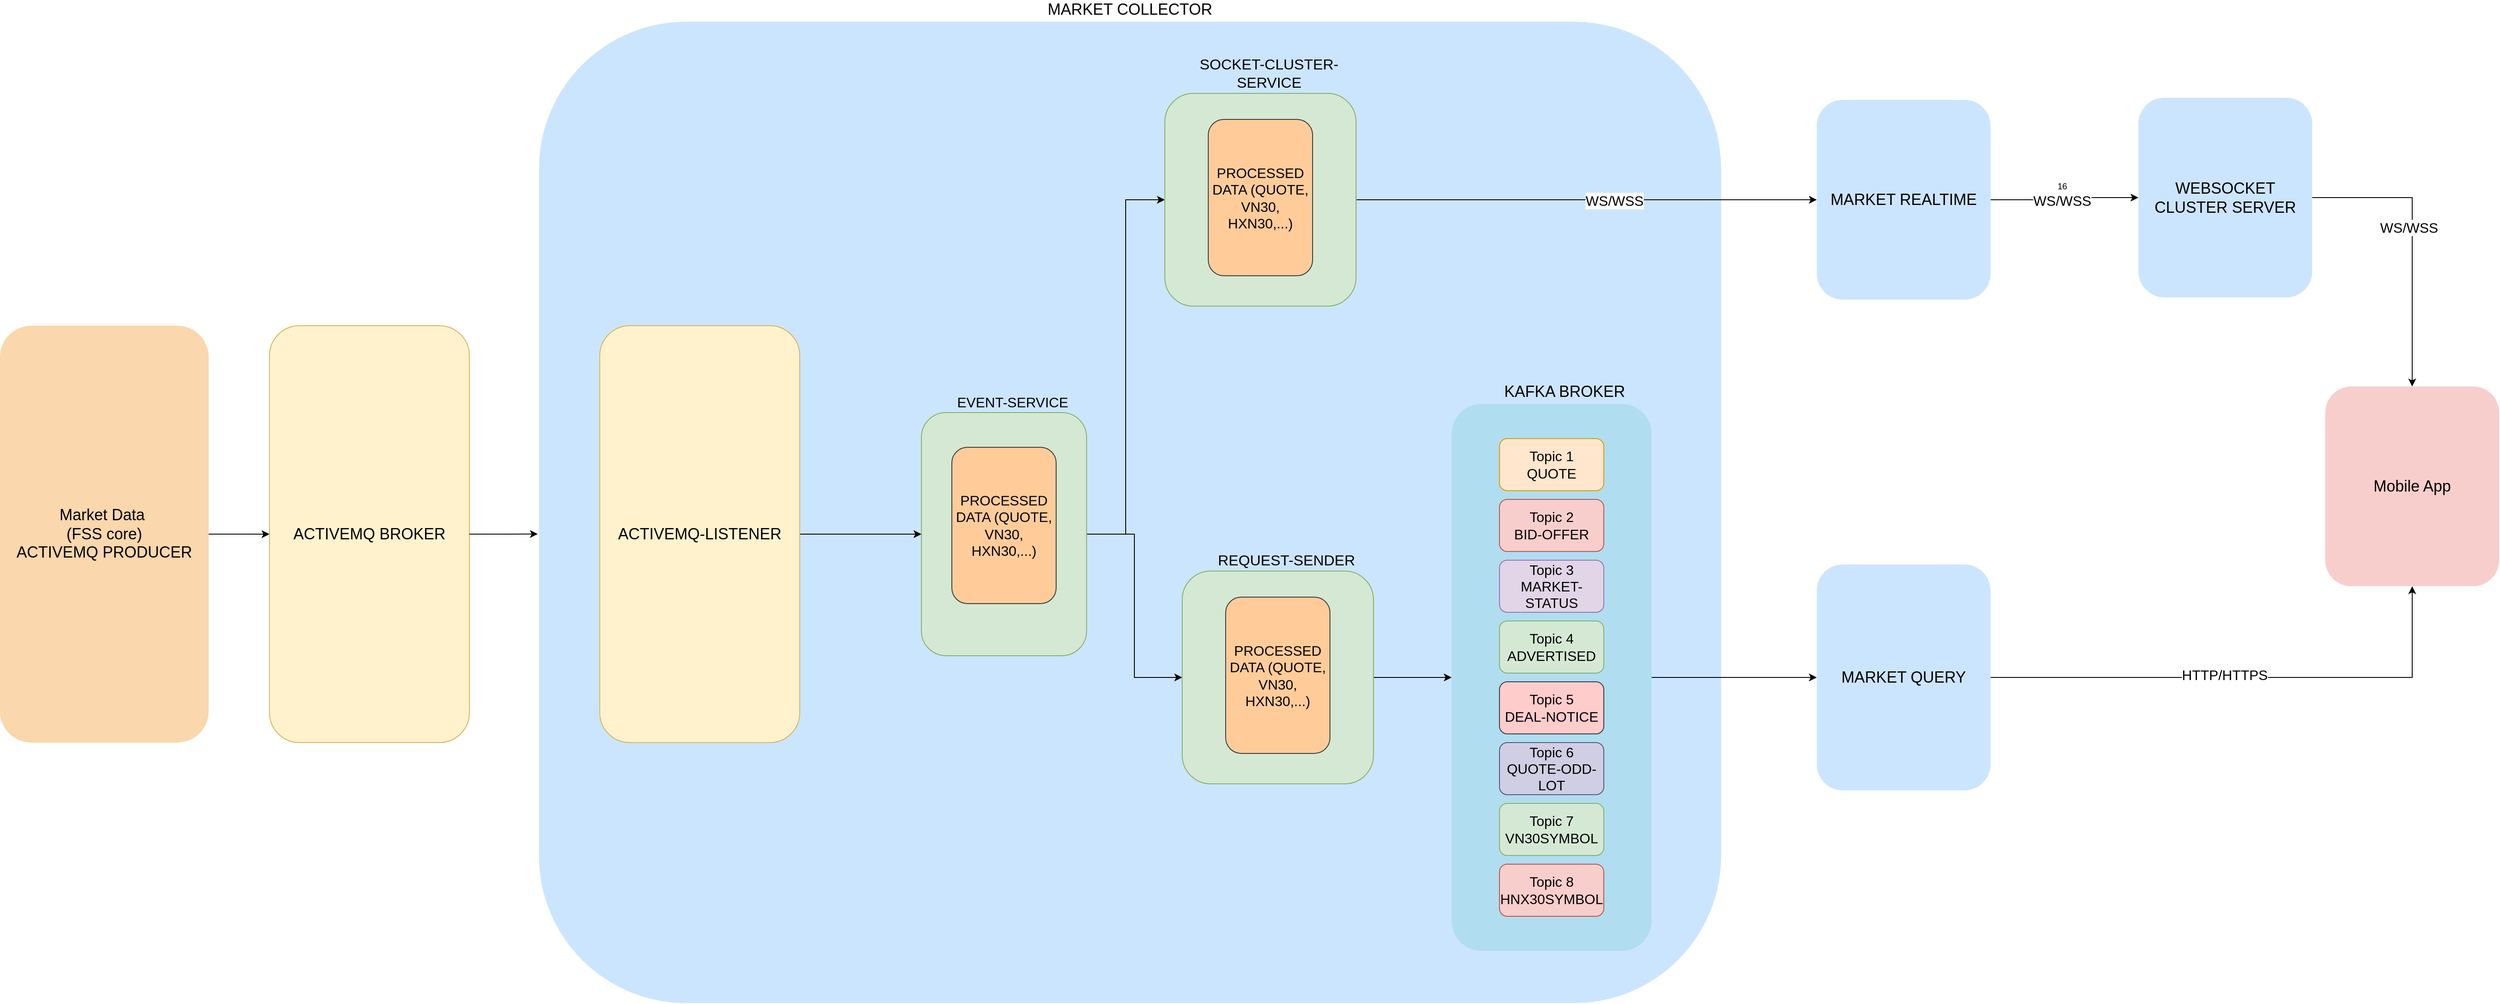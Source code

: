 <mxfile version="24.7.1" type="github">
  <diagram name="Page-1" id="IwSSLwuOnNOyw23XbFBf">
    <mxGraphModel dx="2173" dy="1842" grid="1" gridSize="10" guides="1" tooltips="1" connect="1" arrows="1" fold="1" page="1" pageScale="1" pageWidth="850" pageHeight="1100" math="0" shadow="0">
      <root>
        <mxCell id="0" />
        <mxCell id="1" parent="0" />
        <mxCell id="Mps03B1op9807FFeRRug-32" value="MARKET COLLECTOR" style="rounded=1;whiteSpace=wrap;html=1;labelPosition=center;verticalLabelPosition=top;align=center;verticalAlign=bottom;fillColor=#cce5ff;strokeColor=none;fontSize=18;" parent="1" vertex="1">
          <mxGeometry x="-130" y="-1030" width="1360" height="1130" as="geometry" />
        </mxCell>
        <mxCell id="aQ8tFCb6InxpqliSWkUr-10" style="edgeStyle=orthogonalEdgeStyle;rounded=0;orthogonalLoop=1;jettySize=auto;html=1;exitX=1;exitY=0.5;exitDx=0;exitDy=0;entryX=0;entryY=0.5;entryDx=0;entryDy=0;" parent="1" source="Mps03B1op9807FFeRRug-23" target="Mps03B1op9807FFeRRug-27" edge="1">
          <mxGeometry relative="1" as="geometry" />
        </mxCell>
        <mxCell id="aQ8tFCb6InxpqliSWkUr-17" style="edgeStyle=orthogonalEdgeStyle;rounded=0;orthogonalLoop=1;jettySize=auto;html=1;exitX=1;exitY=0.5;exitDx=0;exitDy=0;entryX=0;entryY=0.5;entryDx=0;entryDy=0;" parent="1" source="Mps03B1op9807FFeRRug-23" target="aQ8tFCb6InxpqliSWkUr-11" edge="1">
          <mxGeometry relative="1" as="geometry" />
        </mxCell>
        <mxCell id="Mps03B1op9807FFeRRug-23" value="EVENT-SERVICE" style="rounded=1;whiteSpace=wrap;html=1;align=center;spacingLeft=20;labelPosition=center;verticalLabelPosition=top;verticalAlign=bottom;spacingTop=16;fillColor=#d5e8d4;strokeColor=#82b366;fontSize=16;" parent="1" vertex="1">
          <mxGeometry x="310" y="-580" width="190" height="280" as="geometry" />
        </mxCell>
        <mxCell id="aQ8tFCb6InxpqliSWkUr-16" style="edgeStyle=orthogonalEdgeStyle;rounded=0;orthogonalLoop=1;jettySize=auto;html=1;exitX=1;exitY=0.5;exitDx=0;exitDy=0;entryX=0;entryY=0.5;entryDx=0;entryDy=0;" parent="1" source="Mps03B1op9807FFeRRug-12" target="aQ8tFCb6InxpqliSWkUr-4" edge="1">
          <mxGeometry relative="1" as="geometry" />
        </mxCell>
        <mxCell id="Mps03B1op9807FFeRRug-12" value="KAFKA BROKER" style="rounded=1;whiteSpace=wrap;html=1;align=center;spacingLeft=30;labelPosition=center;verticalLabelPosition=top;verticalAlign=bottom;fillColor=#b1ddf0;strokeColor=none;fontSize=18;" parent="1" vertex="1">
          <mxGeometry x="920" y="-590" width="230" height="630" as="geometry" />
        </mxCell>
        <mxCell id="aQ8tFCb6InxpqliSWkUr-30" style="edgeStyle=orthogonalEdgeStyle;rounded=0;orthogonalLoop=1;jettySize=auto;html=1;exitX=1;exitY=0.5;exitDx=0;exitDy=0;entryX=0;entryY=0.5;entryDx=0;entryDy=0;" parent="1" source="Mps03B1op9807FFeRRug-1" target="aQ8tFCb6InxpqliSWkUr-20" edge="1">
          <mxGeometry relative="1" as="geometry" />
        </mxCell>
        <mxCell id="Mps03B1op9807FFeRRug-1" value="Market Data&amp;nbsp;&lt;br style=&quot;font-size: 18px;&quot;&gt;(FSS core)&lt;br&gt;ACTIVEMQ PRODUCER" style="rounded=1;whiteSpace=wrap;html=1;fillColor=#fad7ac;strokeColor=none;fontSize=18;" parent="1" vertex="1">
          <mxGeometry x="-750" y="-680" width="240" height="480" as="geometry" />
        </mxCell>
        <mxCell id="aQ8tFCb6InxpqliSWkUr-27" style="edgeStyle=orthogonalEdgeStyle;rounded=0;orthogonalLoop=1;jettySize=auto;html=1;exitX=1;exitY=0.5;exitDx=0;exitDy=0;entryX=0;entryY=0.5;entryDx=0;entryDy=0;" parent="1" source="Mps03B1op9807FFeRRug-2" target="Mps03B1op9807FFeRRug-23" edge="1">
          <mxGeometry relative="1" as="geometry" />
        </mxCell>
        <mxCell id="Mps03B1op9807FFeRRug-2" value="ACTIVEMQ-LISTENER" style="rounded=1;whiteSpace=wrap;html=1;fillColor=#fff2cc;strokeColor=#d6b656;fontSize=18;" parent="1" vertex="1">
          <mxGeometry x="-60" y="-680" width="230" height="480" as="geometry" />
        </mxCell>
        <mxCell id="Mps03B1op9807FFeRRug-3" value="Topic 1&lt;br style=&quot;font-size: 16px;&quot;&gt;QUOTE" style="rounded=1;whiteSpace=wrap;html=1;fillColor=#ffe6cc;strokeColor=#d79b00;fontSize=16;" parent="1" vertex="1">
          <mxGeometry x="975" y="-550" width="120" height="60" as="geometry" />
        </mxCell>
        <mxCell id="Mps03B1op9807FFeRRug-4" value="Topic 2&lt;br style=&quot;font-size: 16px;&quot;&gt;BID-OFFER" style="rounded=1;whiteSpace=wrap;html=1;fillColor=#f8cecc;strokeColor=#b85450;fontSize=16;" parent="1" vertex="1">
          <mxGeometry x="975" y="-480" width="120" height="60" as="geometry" />
        </mxCell>
        <mxCell id="Mps03B1op9807FFeRRug-5" value="Topic 4&lt;br style=&quot;font-size: 16px;&quot;&gt;ADVERTISED" style="rounded=1;whiteSpace=wrap;html=1;fillColor=#d5e8d4;strokeColor=#82b366;fontSize=16;" parent="1" vertex="1">
          <mxGeometry x="975" y="-340" width="120" height="60" as="geometry" />
        </mxCell>
        <mxCell id="Mps03B1op9807FFeRRug-6" value="Topic 5&lt;div style=&quot;font-size: 16px;&quot;&gt;DEAL-NOTICE&lt;/div&gt;" style="rounded=1;whiteSpace=wrap;html=1;fillColor=#ffcccc;strokeColor=#36393d;fontSize=16;" parent="1" vertex="1">
          <mxGeometry x="975" y="-270" width="120" height="60" as="geometry" />
        </mxCell>
        <mxCell id="Mps03B1op9807FFeRRug-7" value="Topic 3&lt;br style=&quot;font-size: 16px;&quot;&gt;MARKET-STATUS" style="rounded=1;whiteSpace=wrap;html=1;fillColor=#e1d5e7;strokeColor=#9673a6;fontSize=16;" parent="1" vertex="1">
          <mxGeometry x="975" y="-410" width="120" height="60" as="geometry" />
        </mxCell>
        <mxCell id="Mps03B1op9807FFeRRug-8" value="Topic 7&lt;br style=&quot;font-size: 16px;&quot;&gt;VN30SYMBOL" style="rounded=1;whiteSpace=wrap;html=1;fillColor=#d5e8d4;strokeColor=#82b366;fontSize=16;" parent="1" vertex="1">
          <mxGeometry x="975" y="-130" width="120" height="60" as="geometry" />
        </mxCell>
        <mxCell id="Mps03B1op9807FFeRRug-9" value="Topic 8&lt;br style=&quot;font-size: 16px;&quot;&gt;HNX30SYMBOL" style="rounded=1;whiteSpace=wrap;html=1;fillColor=#f8cecc;strokeColor=#b85450;fontSize=16;" parent="1" vertex="1">
          <mxGeometry x="975" y="-60" width="120" height="60" as="geometry" />
        </mxCell>
        <mxCell id="Mps03B1op9807FFeRRug-10" value="Topic 6&lt;br style=&quot;font-size: 16px;&quot;&gt;QUOTE-ODD-LOT" style="rounded=1;whiteSpace=wrap;html=1;fillColor=#d0cee2;strokeColor=#56517e;fontSize=16;" parent="1" vertex="1">
          <mxGeometry x="975" y="-200" width="120" height="60" as="geometry" />
        </mxCell>
        <mxCell id="aQ8tFCb6InxpqliSWkUr-15" style="edgeStyle=orthogonalEdgeStyle;rounded=0;orthogonalLoop=1;jettySize=auto;html=1;exitX=1;exitY=0.5;exitDx=0;exitDy=0;entryX=0;entryY=0.5;entryDx=0;entryDy=0;" parent="1" source="Mps03B1op9807FFeRRug-27" target="Mps03B1op9807FFeRRug-31" edge="1">
          <mxGeometry relative="1" as="geometry" />
        </mxCell>
        <mxCell id="zSeGYQOOE4H_qcUSw2iC-7" value="&lt;font style=&quot;font-size: 16px;&quot;&gt;WS/WSS&lt;/font&gt;" style="edgeLabel;html=1;align=center;verticalAlign=middle;resizable=0;points=[];labelBackgroundColor=default;" vertex="1" connectable="0" parent="aQ8tFCb6InxpqliSWkUr-15">
          <mxGeometry x="0.12" y="-1" relative="1" as="geometry">
            <mxPoint as="offset" />
          </mxGeometry>
        </mxCell>
        <mxCell id="Mps03B1op9807FFeRRug-27" value="SOCKET-CLUSTER-SERVICE" style="rounded=1;whiteSpace=wrap;html=1;align=center;spacingLeft=20;labelPosition=center;verticalLabelPosition=top;verticalAlign=bottom;spacingTop=16;fillColor=#d5e8d4;strokeColor=#82b366;fontSize=17;" parent="1" vertex="1">
          <mxGeometry x="590" y="-947.5" width="220" height="245" as="geometry" />
        </mxCell>
        <mxCell id="Mps03B1op9807FFeRRug-21" value="PROCESSED DATA (QUOTE, VN30, HXN30,...)" style="rounded=1;whiteSpace=wrap;html=1;fillColor=#ffcc99;strokeColor=#36393d;fontSize=16;" parent="1" vertex="1">
          <mxGeometry x="640" y="-917.5" width="120" height="180" as="geometry" />
        </mxCell>
        <mxCell id="Mps03B1op9807FFeRRug-30" value="PROCESSED DATA (QUOTE, VN30, HXN30,...)" style="rounded=1;whiteSpace=wrap;html=1;fillColor=#ffcc99;strokeColor=#36393d;fontSize=16;" parent="1" vertex="1">
          <mxGeometry x="345" y="-540" width="120" height="180" as="geometry" />
        </mxCell>
        <mxCell id="zSeGYQOOE4H_qcUSw2iC-9" style="edgeStyle=orthogonalEdgeStyle;rounded=0;orthogonalLoop=1;jettySize=auto;html=1;exitX=1;exitY=0.5;exitDx=0;exitDy=0;entryX=0;entryY=0.5;entryDx=0;entryDy=0;" edge="1" parent="1" source="Mps03B1op9807FFeRRug-31" target="zSeGYQOOE4H_qcUSw2iC-8">
          <mxGeometry relative="1" as="geometry" />
        </mxCell>
        <mxCell id="zSeGYQOOE4H_qcUSw2iC-10" value="Text" style="edgeLabel;html=1;align=center;verticalAlign=middle;resizable=0;points=[];" vertex="1" connectable="0" parent="zSeGYQOOE4H_qcUSw2iC-9">
          <mxGeometry x="0.037" y="4" relative="1" as="geometry">
            <mxPoint as="offset" />
          </mxGeometry>
        </mxCell>
        <mxCell id="zSeGYQOOE4H_qcUSw2iC-11" value="&lt;font style=&quot;font-size: 10px;&quot;&gt;16&lt;/font&gt;&lt;div style=&quot;font-size: 16px;&quot;&gt;&lt;font style=&quot;font-size: 16px;&quot;&gt;WS/WSS&lt;/font&gt;&lt;/div&gt;" style="edgeLabel;html=1;align=center;verticalAlign=middle;resizable=0;points=[];" vertex="1" connectable="0" parent="zSeGYQOOE4H_qcUSw2iC-9">
          <mxGeometry x="-0.025" y="6" relative="1" as="geometry">
            <mxPoint x="-2" as="offset" />
          </mxGeometry>
        </mxCell>
        <mxCell id="Mps03B1op9807FFeRRug-31" value="MARKET REALTIME" style="rounded=1;whiteSpace=wrap;html=1;fillColor=#cce5ff;strokeColor=none;fontSize=18;labelPosition=center;verticalLabelPosition=middle;align=center;verticalAlign=middle;" parent="1" vertex="1">
          <mxGeometry x="1340" y="-940" width="200" height="230" as="geometry" />
        </mxCell>
        <mxCell id="zSeGYQOOE4H_qcUSw2iC-15" style="edgeStyle=orthogonalEdgeStyle;rounded=0;orthogonalLoop=1;jettySize=auto;html=1;exitX=1;exitY=0.5;exitDx=0;exitDy=0;entryX=0.5;entryY=1;entryDx=0;entryDy=0;" edge="1" parent="1" source="aQ8tFCb6InxpqliSWkUr-4" target="zSeGYQOOE4H_qcUSw2iC-12">
          <mxGeometry relative="1" as="geometry" />
        </mxCell>
        <mxCell id="zSeGYQOOE4H_qcUSw2iC-16" value="&lt;font style=&quot;font-size: 16px;&quot;&gt;HTTP/HTTPS&lt;/font&gt;" style="edgeLabel;html=1;align=center;verticalAlign=middle;resizable=0;points=[];" vertex="1" connectable="0" parent="zSeGYQOOE4H_qcUSw2iC-15">
          <mxGeometry x="-0.088" y="3" relative="1" as="geometry">
            <mxPoint as="offset" />
          </mxGeometry>
        </mxCell>
        <mxCell id="aQ8tFCb6InxpqliSWkUr-4" value="MARKET QUERY" style="rounded=1;whiteSpace=wrap;html=1;fillColor=#cce5ff;strokeColor=none;fontSize=18;labelPosition=center;verticalLabelPosition=middle;align=center;verticalAlign=middle;" parent="1" vertex="1">
          <mxGeometry x="1340" y="-405" width="200" height="260" as="geometry" />
        </mxCell>
        <mxCell id="aQ8tFCb6InxpqliSWkUr-19" style="edgeStyle=orthogonalEdgeStyle;rounded=0;orthogonalLoop=1;jettySize=auto;html=1;exitX=1;exitY=0.5;exitDx=0;exitDy=0;" parent="1" source="aQ8tFCb6InxpqliSWkUr-11" target="Mps03B1op9807FFeRRug-12" edge="1">
          <mxGeometry relative="1" as="geometry" />
        </mxCell>
        <mxCell id="aQ8tFCb6InxpqliSWkUr-11" value="REQUEST-SENDER" style="rounded=1;whiteSpace=wrap;html=1;align=center;spacingLeft=20;labelPosition=center;verticalLabelPosition=top;verticalAlign=bottom;spacingTop=16;fillColor=#d5e8d4;strokeColor=#82b366;fontSize=17;" parent="1" vertex="1">
          <mxGeometry x="610" y="-397.5" width="220" height="245" as="geometry" />
        </mxCell>
        <mxCell id="aQ8tFCb6InxpqliSWkUr-12" value="PROCESSED DATA (QUOTE, VN30, HXN30,...)" style="rounded=1;whiteSpace=wrap;html=1;fillColor=#ffcc99;strokeColor=#36393d;fontSize=16;" parent="1" vertex="1">
          <mxGeometry x="660" y="-367.5" width="120" height="180" as="geometry" />
        </mxCell>
        <mxCell id="aQ8tFCb6InxpqliSWkUr-20" value="ACTIVEMQ BROKER" style="rounded=1;whiteSpace=wrap;html=1;fillColor=#fff2cc;strokeColor=#d6b656;fontSize=18;" parent="1" vertex="1">
          <mxGeometry x="-440" y="-680" width="230" height="480" as="geometry" />
        </mxCell>
        <mxCell id="aQ8tFCb6InxpqliSWkUr-34" style="edgeStyle=orthogonalEdgeStyle;rounded=0;orthogonalLoop=1;jettySize=auto;html=1;exitX=1;exitY=0.5;exitDx=0;exitDy=0;entryX=-0.001;entryY=0.522;entryDx=0;entryDy=0;entryPerimeter=0;" parent="1" source="aQ8tFCb6InxpqliSWkUr-20" target="Mps03B1op9807FFeRRug-32" edge="1">
          <mxGeometry relative="1" as="geometry" />
        </mxCell>
        <mxCell id="zSeGYQOOE4H_qcUSw2iC-13" style="edgeStyle=orthogonalEdgeStyle;rounded=0;orthogonalLoop=1;jettySize=auto;html=1;exitX=1;exitY=0.5;exitDx=0;exitDy=0;" edge="1" parent="1" source="zSeGYQOOE4H_qcUSw2iC-8" target="zSeGYQOOE4H_qcUSw2iC-12">
          <mxGeometry relative="1" as="geometry" />
        </mxCell>
        <mxCell id="zSeGYQOOE4H_qcUSw2iC-14" value="&lt;span style=&quot;font-size: 16px;&quot;&gt;WS/WSS&lt;/span&gt;" style="edgeLabel;html=1;align=center;verticalAlign=middle;resizable=0;points=[];" vertex="1" connectable="0" parent="zSeGYQOOE4H_qcUSw2iC-13">
          <mxGeometry x="-0.103" y="-4" relative="1" as="geometry">
            <mxPoint as="offset" />
          </mxGeometry>
        </mxCell>
        <mxCell id="zSeGYQOOE4H_qcUSw2iC-8" value="WEBSOCKET CLUSTER SERVER" style="rounded=1;whiteSpace=wrap;html=1;fillColor=#cce5ff;strokeColor=none;fontSize=18;labelPosition=center;verticalLabelPosition=middle;align=center;verticalAlign=middle;" vertex="1" parent="1">
          <mxGeometry x="1710" y="-942.5" width="200" height="230" as="geometry" />
        </mxCell>
        <mxCell id="zSeGYQOOE4H_qcUSw2iC-12" value="Mobile App" style="rounded=1;whiteSpace=wrap;html=1;fillColor=#f8cecc;strokeColor=none;fontSize=18;labelPosition=center;verticalLabelPosition=middle;align=center;verticalAlign=middle;" vertex="1" parent="1">
          <mxGeometry x="1925" y="-610" width="200" height="230" as="geometry" />
        </mxCell>
      </root>
    </mxGraphModel>
  </diagram>
</mxfile>
